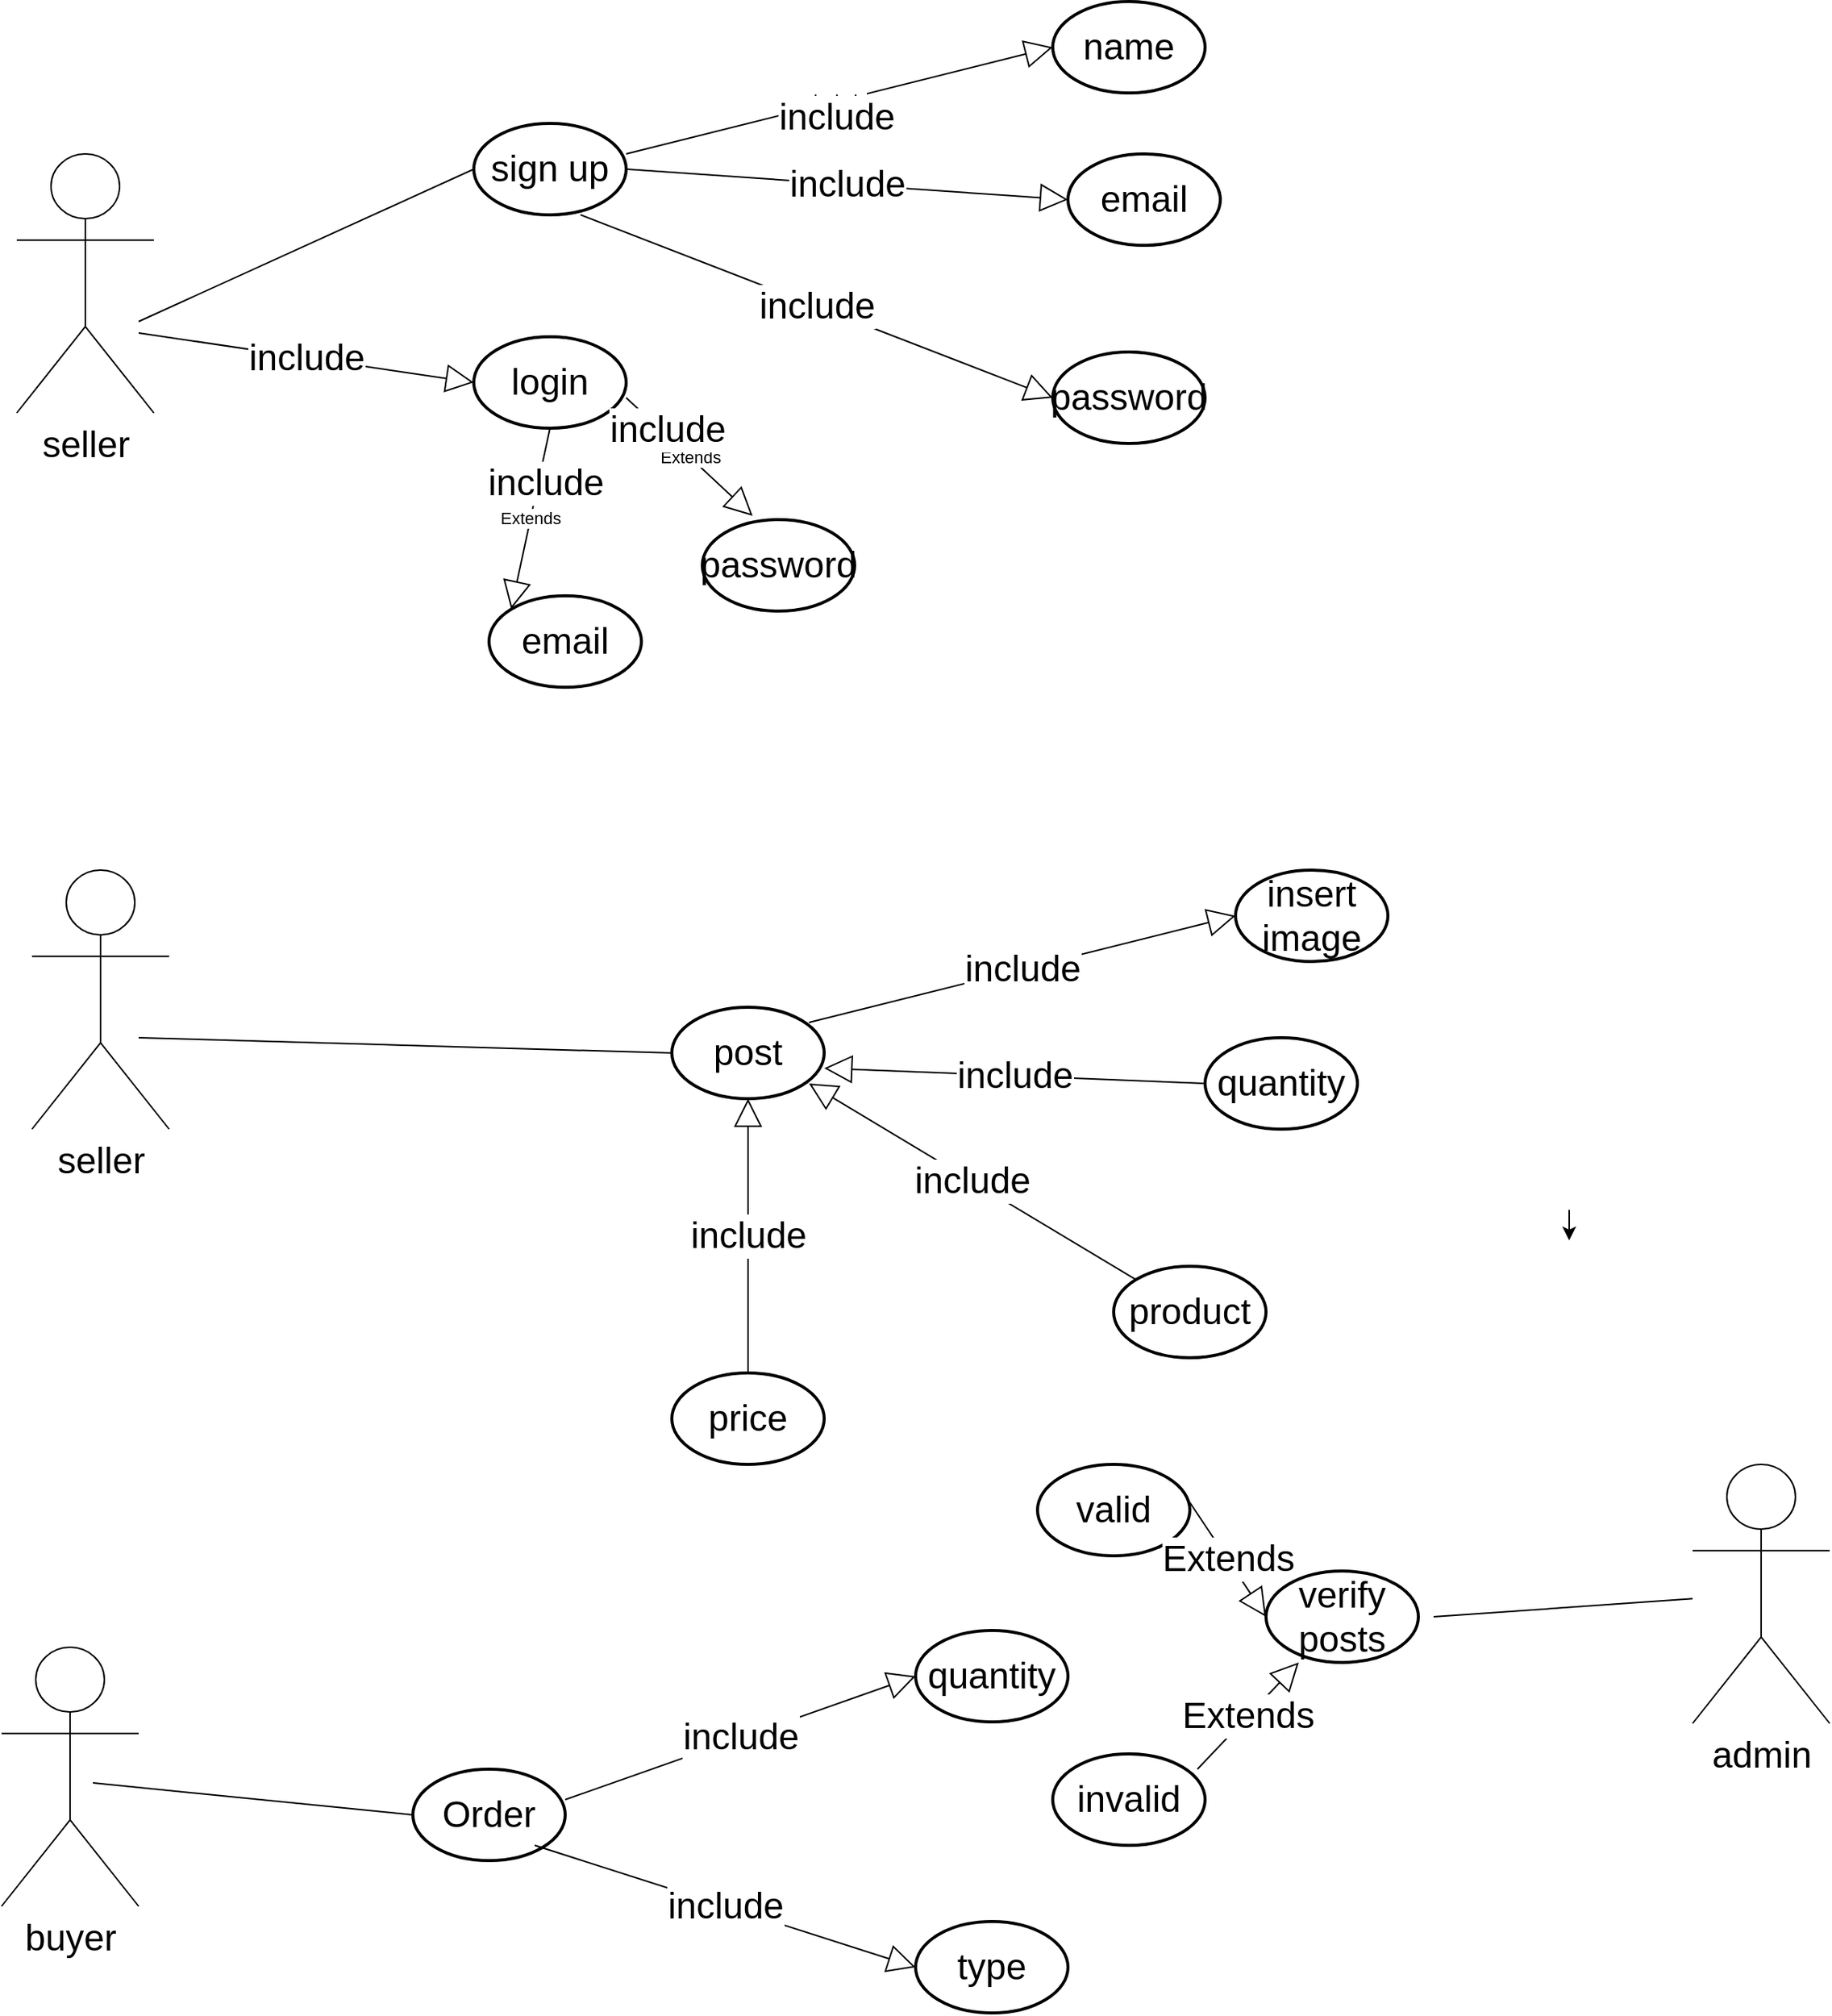 <mxfile version="14.3.1" type="github" pages="2">
  <diagram id="ef7Mvw2K2XcGfuFs0lDq" name="Page-1">
    <mxGraphModel dx="3530" dy="1617" grid="1" gridSize="10" guides="1" tooltips="1" connect="1" arrows="1" fold="1" page="1" pageScale="1" pageWidth="827" pageHeight="1169" math="0" shadow="0">
      <root>
        <mxCell id="0" />
        <mxCell id="1" parent="0" />
        <mxCell id="Z-Eor3SQPrWuA5hEkZdm-1" style="edgeStyle=orthogonalEdgeStyle;rounded=0;orthogonalLoop=1;jettySize=auto;html=1;" edge="1" parent="1">
          <mxGeometry relative="1" as="geometry">
            <mxPoint x="889" y="833" as="sourcePoint" />
            <mxPoint x="889" y="853" as="targetPoint" />
          </mxGeometry>
        </mxCell>
        <mxCell id="Z-Eor3SQPrWuA5hEkZdm-2" value="&lt;font style=&quot;font-size: 24px&quot;&gt;seller&lt;/font&gt;" style="shape=umlActor;verticalLabelPosition=bottom;verticalAlign=top;html=1;" vertex="1" parent="1">
          <mxGeometry x="-130" y="140" width="90" height="170" as="geometry" />
        </mxCell>
        <mxCell id="Z-Eor3SQPrWuA5hEkZdm-5" value="&lt;font style=&quot;font-size: 24px&quot;&gt;sign up&lt;/font&gt;" style="strokeWidth=2;html=1;shape=mxgraph.flowchart.start_1;whiteSpace=wrap;" vertex="1" parent="1">
          <mxGeometry x="170" y="120" width="100" height="60" as="geometry" />
        </mxCell>
        <mxCell id="Z-Eor3SQPrWuA5hEkZdm-6" value="&lt;font style=&quot;font-size: 24px&quot;&gt;name&lt;/font&gt;" style="strokeWidth=2;html=1;shape=mxgraph.flowchart.start_1;whiteSpace=wrap;" vertex="1" parent="1">
          <mxGeometry x="550" y="40" width="100" height="60" as="geometry" />
        </mxCell>
        <mxCell id="Z-Eor3SQPrWuA5hEkZdm-7" value="&lt;font style=&quot;font-size: 24px&quot;&gt;email&lt;/font&gt;" style="strokeWidth=2;html=1;shape=mxgraph.flowchart.start_1;whiteSpace=wrap;" vertex="1" parent="1">
          <mxGeometry x="560" y="140" width="100" height="60" as="geometry" />
        </mxCell>
        <mxCell id="Z-Eor3SQPrWuA5hEkZdm-8" value="&lt;font style=&quot;font-size: 24px&quot;&gt;password&lt;/font&gt;" style="strokeWidth=2;html=1;shape=mxgraph.flowchart.start_1;whiteSpace=wrap;" vertex="1" parent="1">
          <mxGeometry x="550" y="270" width="100" height="60" as="geometry" />
        </mxCell>
        <mxCell id="Z-Eor3SQPrWuA5hEkZdm-9" value="&lt;font style=&quot;font-size: 24px&quot;&gt;post&lt;/font&gt;" style="strokeWidth=2;html=1;shape=mxgraph.flowchart.start_1;whiteSpace=wrap;" vertex="1" parent="1">
          <mxGeometry x="300" y="700" width="100" height="60" as="geometry" />
        </mxCell>
        <mxCell id="Z-Eor3SQPrWuA5hEkZdm-10" value="&lt;font style=&quot;font-size: 24px&quot;&gt;quantity&lt;/font&gt;" style="strokeWidth=2;html=1;shape=mxgraph.flowchart.start_1;whiteSpace=wrap;" vertex="1" parent="1">
          <mxGeometry x="650" y="720" width="100" height="60" as="geometry" />
        </mxCell>
        <mxCell id="Z-Eor3SQPrWuA5hEkZdm-11" value="&lt;font style=&quot;font-size: 24px&quot;&gt;product&lt;/font&gt;" style="strokeWidth=2;html=1;shape=mxgraph.flowchart.start_1;whiteSpace=wrap;" vertex="1" parent="1">
          <mxGeometry x="590" y="870" width="100" height="60" as="geometry" />
        </mxCell>
        <mxCell id="Z-Eor3SQPrWuA5hEkZdm-13" value="&lt;font style=&quot;font-size: 24px&quot;&gt;insert image&lt;/font&gt;" style="strokeWidth=2;html=1;shape=mxgraph.flowchart.start_1;whiteSpace=wrap;" vertex="1" parent="1">
          <mxGeometry x="670" y="610" width="100" height="60" as="geometry" />
        </mxCell>
        <mxCell id="Z-Eor3SQPrWuA5hEkZdm-14" value="&lt;font style=&quot;font-size: 24px&quot;&gt;price&lt;/font&gt;" style="strokeWidth=2;html=1;shape=mxgraph.flowchart.start_1;whiteSpace=wrap;" vertex="1" parent="1">
          <mxGeometry x="300" y="940" width="100" height="60" as="geometry" />
        </mxCell>
        <mxCell id="Z-Eor3SQPrWuA5hEkZdm-16" value="&lt;font style=&quot;font-size: 24px&quot;&gt;seller&lt;/font&gt;" style="shape=umlActor;verticalLabelPosition=bottom;verticalAlign=top;html=1;" vertex="1" parent="1">
          <mxGeometry x="-120" y="610" width="90" height="170" as="geometry" />
        </mxCell>
        <mxCell id="Z-Eor3SQPrWuA5hEkZdm-19" value="&lt;font style=&quot;font-size: 24px&quot;&gt;buyer&lt;/font&gt;" style="shape=umlActor;verticalLabelPosition=bottom;verticalAlign=top;html=1;" vertex="1" parent="1">
          <mxGeometry x="-140" y="1120" width="90" height="170" as="geometry" />
        </mxCell>
        <mxCell id="Z-Eor3SQPrWuA5hEkZdm-22" value="&lt;font style=&quot;font-size: 24px&quot;&gt;quantity&lt;/font&gt;" style="strokeWidth=2;html=1;shape=mxgraph.flowchart.start_1;whiteSpace=wrap;" vertex="1" parent="1">
          <mxGeometry x="460" y="1109" width="100" height="60" as="geometry" />
        </mxCell>
        <mxCell id="Z-Eor3SQPrWuA5hEkZdm-23" value="&lt;font style=&quot;font-size: 24px&quot;&gt;type&lt;/font&gt;" style="strokeWidth=2;html=1;shape=mxgraph.flowchart.start_1;whiteSpace=wrap;" vertex="1" parent="1">
          <mxGeometry x="460" y="1300" width="100" height="60" as="geometry" />
        </mxCell>
        <mxCell id="Z-Eor3SQPrWuA5hEkZdm-24" value="&lt;font style=&quot;font-size: 24px&quot;&gt;admin&lt;/font&gt;" style="shape=umlActor;verticalLabelPosition=bottom;verticalAlign=top;html=1;" vertex="1" parent="1">
          <mxGeometry x="970" y="1000" width="90" height="170" as="geometry" />
        </mxCell>
        <mxCell id="Z-Eor3SQPrWuA5hEkZdm-25" value="&lt;font style=&quot;font-size: 24px&quot;&gt;valid&lt;/font&gt;" style="strokeWidth=2;html=1;shape=mxgraph.flowchart.start_1;whiteSpace=wrap;" vertex="1" parent="1">
          <mxGeometry x="540" y="1000" width="100" height="60" as="geometry" />
        </mxCell>
        <mxCell id="Z-Eor3SQPrWuA5hEkZdm-26" value="&lt;font style=&quot;font-size: 24px&quot;&gt;invalid&lt;/font&gt;" style="strokeWidth=2;html=1;shape=mxgraph.flowchart.start_1;whiteSpace=wrap;" vertex="1" parent="1">
          <mxGeometry x="550" y="1190" width="100" height="60" as="geometry" />
        </mxCell>
        <mxCell id="Z-Eor3SQPrWuA5hEkZdm-29" value="&lt;font style=&quot;font-size: 24px&quot;&gt;Order&lt;/font&gt;" style="strokeWidth=2;html=1;shape=mxgraph.flowchart.start_1;whiteSpace=wrap;" vertex="1" parent="1">
          <mxGeometry x="130" y="1200" width="100" height="60" as="geometry" />
        </mxCell>
        <mxCell id="Z-Eor3SQPrWuA5hEkZdm-30" value="include" style="endArrow=block;endSize=16;endFill=0;html=1;entryX=0;entryY=0.5;entryDx=0;entryDy=0;entryPerimeter=0;" edge="1" parent="1" target="Z-Eor3SQPrWuA5hEkZdm-6">
          <mxGeometry width="160" relative="1" as="geometry">
            <mxPoint x="270" y="140" as="sourcePoint" />
            <mxPoint x="510" y="120" as="targetPoint" />
          </mxGeometry>
        </mxCell>
        <mxCell id="Z-Eor3SQPrWuA5hEkZdm-49" value="&lt;font style=&quot;font-size: 24px&quot;&gt;include&lt;/font&gt;" style="edgeLabel;html=1;align=center;verticalAlign=middle;resizable=0;points=[];" vertex="1" connectable="0" parent="Z-Eor3SQPrWuA5hEkZdm-30">
          <mxGeometry x="-0.039" y="-10" relative="1" as="geometry">
            <mxPoint x="1" as="offset" />
          </mxGeometry>
        </mxCell>
        <mxCell id="Z-Eor3SQPrWuA5hEkZdm-31" value="&lt;font style=&quot;font-size: 24px&quot;&gt;include&lt;/font&gt;" style="endArrow=block;endSize=16;endFill=0;html=1;entryX=0;entryY=0.5;entryDx=0;entryDy=0;entryPerimeter=0;exitX=1;exitY=0.5;exitDx=0;exitDy=0;exitPerimeter=0;" edge="1" parent="1" source="Z-Eor3SQPrWuA5hEkZdm-5" target="Z-Eor3SQPrWuA5hEkZdm-7">
          <mxGeometry width="160" relative="1" as="geometry">
            <mxPoint x="280" y="180" as="sourcePoint" />
            <mxPoint x="560" y="110" as="targetPoint" />
          </mxGeometry>
        </mxCell>
        <mxCell id="Z-Eor3SQPrWuA5hEkZdm-32" value="&lt;font style=&quot;font-size: 24px&quot;&gt;include&lt;/font&gt;" style="endArrow=block;endSize=16;endFill=0;html=1;entryX=0;entryY=0.5;entryDx=0;entryDy=0;entryPerimeter=0;" edge="1" parent="1" target="Z-Eor3SQPrWuA5hEkZdm-8">
          <mxGeometry width="160" relative="1" as="geometry">
            <mxPoint x="240" y="180" as="sourcePoint" />
            <mxPoint x="520" y="110" as="targetPoint" />
          </mxGeometry>
        </mxCell>
        <mxCell id="Z-Eor3SQPrWuA5hEkZdm-33" value="&lt;font style=&quot;font-size: 24px&quot;&gt;include&lt;/font&gt;" style="endArrow=block;endSize=16;endFill=0;html=1;entryX=0;entryY=0.5;entryDx=0;entryDy=0;entryPerimeter=0;" edge="1" parent="1">
          <mxGeometry width="160" relative="1" as="geometry">
            <mxPoint x="390" y="710" as="sourcePoint" />
            <mxPoint x="670" y="640" as="targetPoint" />
          </mxGeometry>
        </mxCell>
        <mxCell id="Z-Eor3SQPrWuA5hEkZdm-34" value="&lt;font style=&quot;font-size: 24px&quot;&gt;include&lt;/font&gt;" style="endArrow=block;endSize=16;endFill=0;html=1;entryX=0.5;entryY=1;entryDx=0;entryDy=0;entryPerimeter=0;exitX=0.5;exitY=0;exitDx=0;exitDy=0;exitPerimeter=0;" edge="1" parent="1" source="Z-Eor3SQPrWuA5hEkZdm-14" target="Z-Eor3SQPrWuA5hEkZdm-9">
          <mxGeometry width="160" relative="1" as="geometry">
            <mxPoint x="330" y="935" as="sourcePoint" />
            <mxPoint x="610" y="865" as="targetPoint" />
          </mxGeometry>
        </mxCell>
        <mxCell id="Z-Eor3SQPrWuA5hEkZdm-35" value="&lt;font style=&quot;font-size: 24px&quot;&gt;include&lt;/font&gt;" style="endArrow=block;endSize=16;endFill=0;html=1;entryX=0;entryY=0.5;entryDx=0;entryDy=0;entryPerimeter=0;exitX=0;exitY=0.5;exitDx=0;exitDy=0;exitPerimeter=0;" edge="1" parent="1" source="Z-Eor3SQPrWuA5hEkZdm-10">
          <mxGeometry width="160" relative="1" as="geometry">
            <mxPoint x="680" y="670" as="sourcePoint" />
            <mxPoint x="400" y="740" as="targetPoint" />
          </mxGeometry>
        </mxCell>
        <mxCell id="Z-Eor3SQPrWuA5hEkZdm-36" value="&lt;font style=&quot;font-size: 24px&quot;&gt;include&lt;/font&gt;" style="endArrow=block;endSize=16;endFill=0;html=1;entryX=0.145;entryY=0.145;entryDx=0;entryDy=0;entryPerimeter=0;exitX=0.145;exitY=0.145;exitDx=0;exitDy=0;exitPerimeter=0;" edge="1" parent="1" source="Z-Eor3SQPrWuA5hEkZdm-11">
          <mxGeometry width="160" relative="1" as="geometry">
            <mxPoint x="670" y="680" as="sourcePoint" />
            <mxPoint x="390" y="750" as="targetPoint" />
          </mxGeometry>
        </mxCell>
        <mxCell id="Z-Eor3SQPrWuA5hEkZdm-37" value="&lt;font style=&quot;font-size: 24px&quot;&gt;include&lt;/font&gt;" style="endArrow=block;endSize=16;endFill=0;html=1;entryX=0;entryY=0.5;entryDx=0;entryDy=0;entryPerimeter=0;" edge="1" parent="1" target="Z-Eor3SQPrWuA5hEkZdm-22">
          <mxGeometry width="160" relative="1" as="geometry">
            <mxPoint x="230" y="1220" as="sourcePoint" />
            <mxPoint x="510" y="1150" as="targetPoint" />
          </mxGeometry>
        </mxCell>
        <mxCell id="Z-Eor3SQPrWuA5hEkZdm-38" value="&lt;font style=&quot;font-size: 24px&quot;&gt;include&lt;/font&gt;" style="endArrow=block;endSize=16;endFill=0;html=1;entryX=0;entryY=0.5;entryDx=0;entryDy=0;entryPerimeter=0;" edge="1" parent="1" target="Z-Eor3SQPrWuA5hEkZdm-23">
          <mxGeometry width="160" relative="1" as="geometry">
            <mxPoint x="210" y="1250" as="sourcePoint" />
            <mxPoint x="490" y="1180" as="targetPoint" />
          </mxGeometry>
        </mxCell>
        <mxCell id="Z-Eor3SQPrWuA5hEkZdm-39" value="&lt;font style=&quot;font-size: 24px&quot;&gt;Extends&lt;/font&gt;" style="endArrow=block;endSize=16;endFill=0;html=1;entryX=0;entryY=0.5;entryDx=0;entryDy=0;entryPerimeter=0;" edge="1" parent="1" target="Z-Eor3SQPrWuA5hEkZdm-40">
          <mxGeometry width="160" relative="1" as="geometry">
            <mxPoint x="640" y="1025" as="sourcePoint" />
            <mxPoint x="840" y="1035" as="targetPoint" />
          </mxGeometry>
        </mxCell>
        <mxCell id="Z-Eor3SQPrWuA5hEkZdm-40" value="&lt;font style=&quot;font-size: 24px&quot;&gt;verify posts&lt;/font&gt;" style="strokeWidth=2;html=1;shape=mxgraph.flowchart.start_1;whiteSpace=wrap;" vertex="1" parent="1">
          <mxGeometry x="690" y="1070" width="100" height="60" as="geometry" />
        </mxCell>
        <mxCell id="Z-Eor3SQPrWuA5hEkZdm-41" value="&lt;font style=&quot;font-size: 24px&quot;&gt;Extends&lt;/font&gt;" style="endArrow=block;endSize=16;endFill=0;html=1;" edge="1" parent="1" target="Z-Eor3SQPrWuA5hEkZdm-40">
          <mxGeometry width="160" relative="1" as="geometry">
            <mxPoint x="645" y="1200" as="sourcePoint" />
            <mxPoint x="755" y="1320" as="targetPoint" />
          </mxGeometry>
        </mxCell>
        <mxCell id="Z-Eor3SQPrWuA5hEkZdm-43" value="" style="endArrow=none;html=1;entryX=0;entryY=0.5;entryDx=0;entryDy=0;entryPerimeter=0;" edge="1" parent="1" target="Z-Eor3SQPrWuA5hEkZdm-5">
          <mxGeometry width="50" height="50" relative="1" as="geometry">
            <mxPoint x="-50" y="250" as="sourcePoint" />
            <mxPoint x="60" y="140" as="targetPoint" />
          </mxGeometry>
        </mxCell>
        <mxCell id="Z-Eor3SQPrWuA5hEkZdm-44" value="" style="endArrow=none;html=1;" edge="1" parent="1" target="Z-Eor3SQPrWuA5hEkZdm-24">
          <mxGeometry width="50" height="50" relative="1" as="geometry">
            <mxPoint x="800" y="1100" as="sourcePoint" />
            <mxPoint x="1020" y="1000" as="targetPoint" />
          </mxGeometry>
        </mxCell>
        <mxCell id="Z-Eor3SQPrWuA5hEkZdm-45" value="" style="endArrow=none;html=1;entryX=0;entryY=0.5;entryDx=0;entryDy=0;entryPerimeter=0;" edge="1" parent="1" target="Z-Eor3SQPrWuA5hEkZdm-29">
          <mxGeometry width="50" height="50" relative="1" as="geometry">
            <mxPoint x="-80" y="1209" as="sourcePoint" />
            <mxPoint x="140" y="1109" as="targetPoint" />
          </mxGeometry>
        </mxCell>
        <mxCell id="Z-Eor3SQPrWuA5hEkZdm-46" value="" style="endArrow=none;html=1;entryX=0;entryY=0.5;entryDx=0;entryDy=0;entryPerimeter=0;" edge="1" parent="1" target="Z-Eor3SQPrWuA5hEkZdm-9">
          <mxGeometry width="50" height="50" relative="1" as="geometry">
            <mxPoint x="-50" y="720" as="sourcePoint" />
            <mxPoint x="170" y="620" as="targetPoint" />
          </mxGeometry>
        </mxCell>
        <mxCell id="Z-Eor3SQPrWuA5hEkZdm-50" value="&lt;font style=&quot;font-size: 24px&quot;&gt;login&lt;/font&gt;" style="strokeWidth=2;html=1;shape=mxgraph.flowchart.start_1;whiteSpace=wrap;" vertex="1" parent="1">
          <mxGeometry x="170" y="260" width="100" height="60" as="geometry" />
        </mxCell>
        <mxCell id="Z-Eor3SQPrWuA5hEkZdm-51" value="&lt;font style=&quot;font-size: 24px&quot;&gt;email&lt;/font&gt;" style="strokeWidth=2;html=1;shape=mxgraph.flowchart.start_1;whiteSpace=wrap;" vertex="1" parent="1">
          <mxGeometry x="180" y="430" width="100" height="60" as="geometry" />
        </mxCell>
        <mxCell id="Z-Eor3SQPrWuA5hEkZdm-52" value="&lt;font style=&quot;font-size: 24px&quot;&gt;include&lt;/font&gt;" style="endArrow=block;endSize=16;endFill=0;html=1;entryX=0;entryY=0.5;entryDx=0;entryDy=0;entryPerimeter=0;" edge="1" parent="1" target="Z-Eor3SQPrWuA5hEkZdm-50">
          <mxGeometry width="160" relative="1" as="geometry">
            <mxPoint x="-50" y="257.5" as="sourcePoint" />
            <mxPoint x="110" y="257.5" as="targetPoint" />
          </mxGeometry>
        </mxCell>
        <mxCell id="Z-Eor3SQPrWuA5hEkZdm-53" value="Extends" style="endArrow=block;endSize=16;endFill=0;html=1;entryX=0.145;entryY=0.145;entryDx=0;entryDy=0;entryPerimeter=0;exitX=0.5;exitY=1;exitDx=0;exitDy=0;exitPerimeter=0;" edge="1" parent="1" source="Z-Eor3SQPrWuA5hEkZdm-50" target="Z-Eor3SQPrWuA5hEkZdm-51">
          <mxGeometry width="160" relative="1" as="geometry">
            <mxPoint x="-50" y="290" as="sourcePoint" />
            <mxPoint x="173" y="280" as="targetPoint" />
          </mxGeometry>
        </mxCell>
        <mxCell id="Z-Eor3SQPrWuA5hEkZdm-54" value="&lt;font style=&quot;font-size: 24px&quot;&gt;include&lt;/font&gt;" style="edgeLabel;html=1;align=center;verticalAlign=middle;resizable=0;points=[];" vertex="1" connectable="0" parent="Z-Eor3SQPrWuA5hEkZdm-53">
          <mxGeometry x="-0.431" y="3" relative="1" as="geometry">
            <mxPoint x="1" y="1" as="offset" />
          </mxGeometry>
        </mxCell>
        <mxCell id="Z-Eor3SQPrWuA5hEkZdm-55" value="&lt;font style=&quot;font-size: 24px&quot;&gt;password&lt;/font&gt;" style="strokeWidth=2;html=1;shape=mxgraph.flowchart.start_1;whiteSpace=wrap;" vertex="1" parent="1">
          <mxGeometry x="320" y="380" width="100" height="60" as="geometry" />
        </mxCell>
        <mxCell id="Z-Eor3SQPrWuA5hEkZdm-56" value="Extends" style="endArrow=block;endSize=16;endFill=0;html=1;entryX=0.33;entryY=-0.042;entryDx=0;entryDy=0;entryPerimeter=0;exitX=0.5;exitY=1;exitDx=0;exitDy=0;exitPerimeter=0;" edge="1" parent="1" target="Z-Eor3SQPrWuA5hEkZdm-55">
          <mxGeometry width="160" relative="1" as="geometry">
            <mxPoint x="270" y="300" as="sourcePoint" />
            <mxPoint x="244.5" y="418.7" as="targetPoint" />
          </mxGeometry>
        </mxCell>
        <mxCell id="Z-Eor3SQPrWuA5hEkZdm-57" value="&lt;font style=&quot;font-size: 24px&quot;&gt;include&lt;/font&gt;" style="edgeLabel;html=1;align=center;verticalAlign=middle;resizable=0;points=[];" vertex="1" connectable="0" parent="Z-Eor3SQPrWuA5hEkZdm-56">
          <mxGeometry x="-0.431" y="3" relative="1" as="geometry">
            <mxPoint x="1" y="1" as="offset" />
          </mxGeometry>
        </mxCell>
      </root>
    </mxGraphModel>
  </diagram>
  <diagram id="nKI0gwpBT9HxNJSdJ2MO" name="Page-2">
    <mxGraphModel dx="946" dy="566" grid="1" gridSize="10" guides="1" tooltips="1" connect="1" arrows="1" fold="1" page="1" pageScale="1" pageWidth="827" pageHeight="1169" math="0" shadow="0">
      <root>
        <mxCell id="nZXxD1DcBXqWxgKDghh7-0" />
        <mxCell id="nZXxD1DcBXqWxgKDghh7-1" parent="nZXxD1DcBXqWxgKDghh7-0" />
      </root>
    </mxGraphModel>
  </diagram>
</mxfile>
